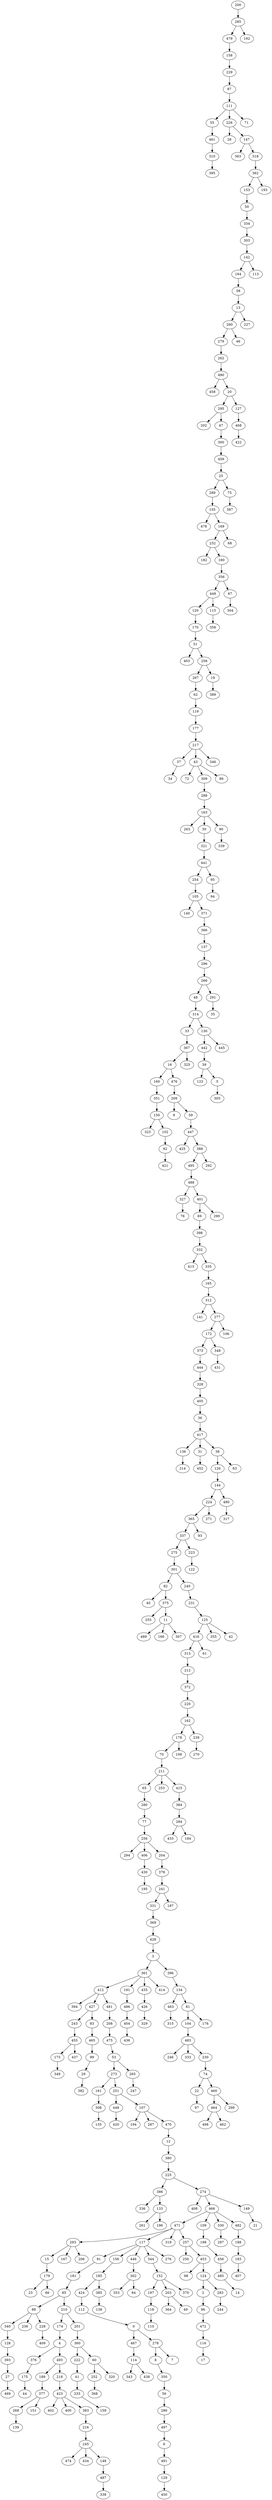 digraph {200 -> 285;
285 -> 479;
479 -> 158;
158 -> 229;
229 -> 87;
87 -> 111;
111 -> 55;
55 -> 461;
461 -> 310;
310 -> 395;
111 -> 226;
226 -> 28;
226 -> 147;
147 -> 363;
147 -> 318;
318 -> 362;
362 -> 153;
153 -> 50;
50 -> 334;
334 -> 303;
303 -> 142;
142 -> 164;
164 -> 58;
58 -> 13;
13 -> 260;
260 -> 279;
279 -> 262;
262 -> 490;
490 -> 458;
490 -> 20;
20 -> 295;
295 -> 202;
295 -> 47;
47 -> 300;
300 -> 459;
459 -> 25;
25 -> 289;
289 -> 155;
155 -> 478;
155 -> 169;
169 -> 232;
232 -> 182;
232 -> 180;
180 -> 356;
356 -> 449;
449 -> 120;
120 -> 170;
170 -> 51;
51 -> 403;
51 -> 258;
258 -> 267;
267 -> 62;
62 -> 119;
119 -> 177;
177 -> 217;
217 -> 37;
37 -> 34;
217 -> 43;
43 -> 72;
43 -> 309;
309 -> 288;
288 -> 163;
163 -> 263;
163 -> 30;
30 -> 321;
321 -> 441;
441 -> 254;
254 -> 105;
105 -> 140;
105 -> 371;
371 -> 366;
366 -> 137;
137 -> 296;
296 -> 266;
266 -> 48;
48 -> 314;
314 -> 33;
33 -> 367;
367 -> 16;
16 -> 160;
160 -> 351;
351 -> 150;
150 -> 323;
150 -> 102;
102 -> 92;
92 -> 421;
16 -> 476;
476 -> 209;
209 -> 9;
209 -> 59;
59 -> 447;
447 -> 425;
447 -> 388;
388 -> 495;
495 -> 488;
488 -> 327;
327 -> 76;
488 -> 401;
401 -> 69;
69 -> 398;
398 -> 332;
332 -> 413;
332 -> 335;
335 -> 165;
165 -> 312;
312 -> 141;
312 -> 277;
277 -> 172;
172 -> 373;
373 -> 444;
444 -> 328;
328 -> 405;
405 -> 36;
36 -> 417;
417 -> 136;
136 -> 214;
417 -> 31;
31 -> 452;
417 -> 38;
38 -> 126;
126 -> 144;
144 -> 224;
224 -> 365;
365 -> 337;
337 -> 275;
275 -> 301;
301 -> 82;
82 -> 40;
82 -> 375;
375 -> 255;
375 -> 11;
11 -> 489;
11 -> 166;
11 -> 307;
301 -> 240;
240 -> 231;
231 -> 125;
125 -> 416;
416 -> 313;
313 -> 212;
212 -> 372;
372 -> 220;
220 -> 162;
162 -> 178;
178 -> 70;
70 -> 211;
211 -> 65;
65 -> 280;
280 -> 77;
77 -> 256;
256 -> 294;
256 -> 406;
406 -> 430;
430 -> 195;
256 -> 204;
204 -> 378;
378 -> 241;
241 -> 331;
331 -> 369;
369 -> 428;
428 -> 3;
3 -> 361;
361 -> 412;
412 -> 394;
412 -> 427;
427 -> 243;
243 -> 455;
455 -> 173;
173 -> 349;
455 -> 437;
427 -> 83;
83 -> 465;
465 -> 99;
99 -> 29;
29 -> 382;
412 -> 481;
481 -> 208;
208 -> 475;
475 -> 53;
53 -> 273;
273 -> 161;
161 -> 308;
308 -> 135;
273 -> 251;
251 -> 448;
448 -> 420;
251 -> 107;
107 -> 194;
107 -> 287;
107 -> 470;
470 -> 12;
12 -> 380;
380 -> 225;
225 -> 386;
386 -> 336;
386 -> 133;
133 -> 261;
133 -> 196;
225 -> 274;
274 -> 408;
274 -> 466;
466 -> 471;
471 -> 293;
293 -> 15;
15 -> 179;
179 -> 23;
179 -> 66;
293 -> 167;
293 -> 206;
471 -> 117;
117 -> 91;
91 -> 181;
181 -> 85;
85 -> 88;
88 -> 340;
340 -> 128;
128 -> 393;
393 -> 27;
27 -> 469;
88 -> 236;
88 -> 228;
228 -> 409;
85 -> 210;
210 -> 174;
174 -> 4;
4 -> 376;
376 -> 175;
175 -> 44;
4 -> 493;
493 -> 189;
189 -> 377;
377 -> 268;
268 -> 139;
377 -> 151;
493 -> 218;
218 -> 423;
423 -> 402;
423 -> 400;
423 -> 383;
383 -> 216;
216 -> 245;
245 -> 474;
245 -> 434;
245 -> 148;
148 -> 487;
487 -> 338;
210 -> 201;
201 -> 360;
360 -> 222;
222 -> 41;
41 -> 233;
233 -> 159;
360 -> 60;
60 -> 252;
252 -> 368;
60 -> 320;
117 -> 156;
156 -> 185;
185 -> 424;
424 -> 112;
112 -> 0;
0 -> 467;
467 -> 114;
114 -> 343;
114 -> 438;
0 -> 278;
278 -> 8;
8 -> 350;
350 -> 56;
56 -> 286;
286 -> 497;
497 -> 6;
6 -> 491;
491 -> 129;
129 -> 450;
278 -> 7;
185 -> 385;
385 -> 138;
117 -> 446;
446 -> 302;
302 -> 353;
302 -> 84;
117 -> 344;
344 -> 152;
152 -> 197;
197 -> 118;
118 -> 110;
152 -> 203;
203 -> 364;
203 -> 49;
152 -> 370;
117 -> 276;
471 -> 319;
471 -> 257;
257 -> 250;
257 -> 453;
453 -> 98;
453 -> 124;
124 -> 2;
2 -> 96;
96 -> 472;
472 -> 116;
116 -> 17;
124 -> 283;
283 -> 244;
466 -> 109;
109 -> 198;
198 -> 456;
456 -> 485;
485 -> 14;
466 -> 330;
330 -> 297;
466 -> 482;
482 -> 188;
188 -> 183;
183 -> 407;
274 -> 149;
149 -> 21;
53 -> 265;
265 -> 247;
361 -> 191;
191 -> 486;
486 -> 404;
404 -> 436;
361 -> 435;
435 -> 426;
426 -> 329;
361 -> 414;
3 -> 396;
396 -> 134;
134 -> 463;
463 -> 315;
134 -> 81;
81 -> 104;
104 -> 483;
483 -> 246;
483 -> 333;
483 -> 230;
230 -> 74;
74 -> 22;
22 -> 97;
74 -> 460;
460 -> 464;
464 -> 498;
464 -> 462;
460 -> 299;
81 -> 176;
241 -> 187;
211 -> 253;
211 -> 415;
415 -> 384;
384 -> 284;
284 -> 433;
284 -> 184;
178 -> 108;
162 -> 239;
239 -> 270;
416 -> 61;
125 -> 355;
125 -> 42;
337 -> 223;
223 -> 122;
365 -> 93;
224 -> 271;
144 -> 480;
480 -> 317;
38 -> 63;
172 -> 348;
348 -> 431;
277 -> 106;
401 -> 290;
388 -> 292;
367 -> 325;
314 -> 130;
130 -> 442;
442 -> 39;
39 -> 123;
39 -> 5;
5 -> 305;
130 -> 445;
266 -> 291;
291 -> 35;
441 -> 95;
95 -> 94;
163 -> 90;
90 -> 339;
43 -> 86;
217 -> 346;
258 -> 19;
19 -> 389;
449 -> 115;
115 -> 358;
356 -> 67;
67 -> 304;
169 -> 68;
25 -> 75;
75 -> 387;
20 -> 127;
127 -> 468;
468 -> 422;
260 -> 46;
13 -> 227;
142 -> 113;
362 -> 193;
111 -> 71;
285 -> 192;
}